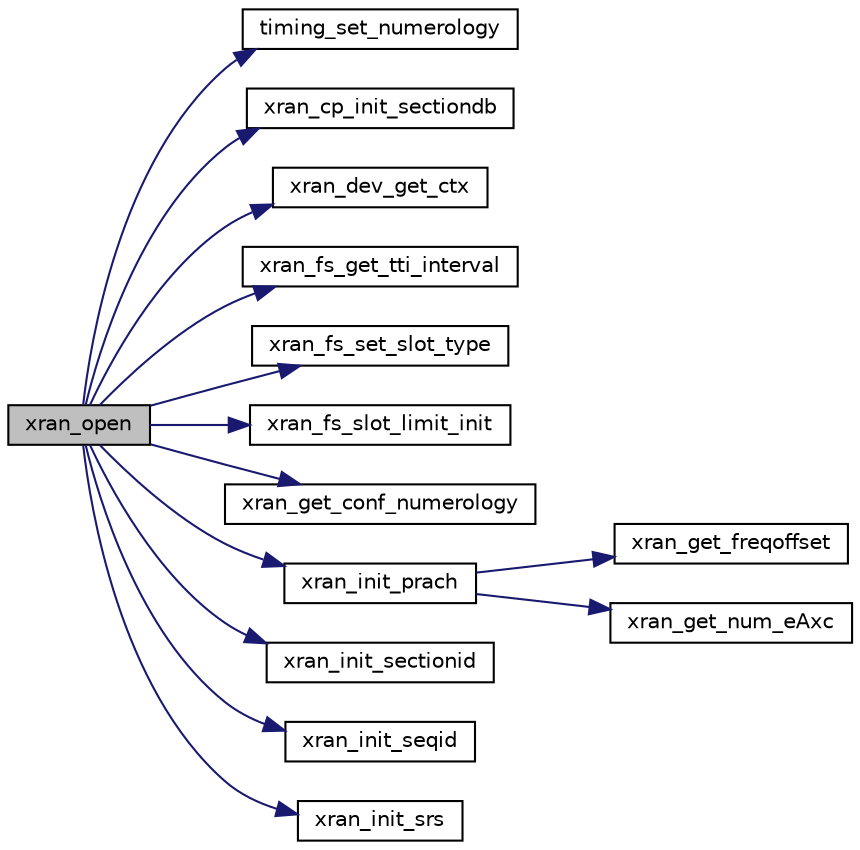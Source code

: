 digraph "xran_open"
{
 // LATEX_PDF_SIZE
  edge [fontname="Helvetica",fontsize="10",labelfontname="Helvetica",labelfontsize="10"];
  node [fontname="Helvetica",fontsize="10",shape=record];
  rankdir="LR";
  Node1 [label="xran_open",height=0.2,width=0.4,color="black", fillcolor="grey75", style="filled", fontcolor="black",tooltip=" "];
  Node1 -> Node2 [color="midnightblue",fontsize="10",style="solid",fontname="Helvetica"];
  Node2 [label="timing_set_numerology",height=0.2,width=0.4,color="black", fillcolor="white", style="filled",URL="$xran__timer_8h.html#a6c1790e87767257159038d0d98a393e6",tooltip=" "];
  Node1 -> Node3 [color="midnightblue",fontsize="10",style="solid",fontname="Helvetica"];
  Node3 [label="xran_cp_init_sectiondb",height=0.2,width=0.4,color="black", fillcolor="white", style="filled",URL="$xran__cp__api_8h.html#a3ca98b2a49501149a7b5baf9174897d8",tooltip="Initialize section database. Allocate required memory space to store section information...."];
  Node1 -> Node4 [color="midnightblue",fontsize="10",style="solid",fontname="Helvetica"];
  Node4 [label="xran_dev_get_ctx",height=0.2,width=0.4,color="black", fillcolor="white", style="filled",URL="$xran__main_8c.html#aa09e72e94d2a1d891e86f4c09b0f8b21",tooltip=" "];
  Node1 -> Node5 [color="midnightblue",fontsize="10",style="solid",fontname="Helvetica"];
  Node5 [label="xran_fs_get_tti_interval",height=0.2,width=0.4,color="black", fillcolor="white", style="filled",URL="$xran__frame__struct_8c.html#a8e8598556da3e49fa48cb646c24162fa",tooltip=" "];
  Node1 -> Node6 [color="midnightblue",fontsize="10",style="solid",fontname="Helvetica"];
  Node6 [label="xran_fs_set_slot_type",height=0.2,width=0.4,color="black", fillcolor="white", style="filled",URL="$xran__frame__struct_8c.html#a075025c7652869adb79799313aab4f64",tooltip=" "];
  Node1 -> Node7 [color="midnightblue",fontsize="10",style="solid",fontname="Helvetica"];
  Node7 [label="xran_fs_slot_limit_init",height=0.2,width=0.4,color="black", fillcolor="white", style="filled",URL="$xran__frame__struct_8c.html#a2fd9b68ce2fa4734a021203b320e4e04",tooltip=" "];
  Node1 -> Node8 [color="midnightblue",fontsize="10",style="solid",fontname="Helvetica"];
  Node8 [label="xran_get_conf_numerology",height=0.2,width=0.4,color="black", fillcolor="white", style="filled",URL="$xran__main_8c.html#ae6070ee9caf6a7ea8d7ef052ed0a559a",tooltip="Get the configuration of nummerology."];
  Node1 -> Node9 [color="midnightblue",fontsize="10",style="solid",fontname="Helvetica"];
  Node9 [label="xran_init_prach",height=0.2,width=0.4,color="black", fillcolor="white", style="filled",URL="$xran__main_8c.html#a00025c5bad7b7b6eea4374226f8c54bb",tooltip=" "];
  Node9 -> Node10 [color="midnightblue",fontsize="10",style="solid",fontname="Helvetica"];
  Node10 [label="xran_get_freqoffset",height=0.2,width=0.4,color="black", fillcolor="white", style="filled",URL="$xran__cp__api_8h.html#a4b7c2b7f89a0a04b07426e6adbecdb27",tooltip=" "];
  Node9 -> Node11 [color="midnightblue",fontsize="10",style="solid",fontname="Helvetica"];
  Node11 [label="xran_get_num_eAxc",height=0.2,width=0.4,color="black", fillcolor="white", style="filled",URL="$xran__main_8c.html#a3fc01469558ddf728239d59038ac5803",tooltip="Get the configuration of the number of antenna for UL."];
  Node1 -> Node12 [color="midnightblue",fontsize="10",style="solid",fontname="Helvetica"];
  Node12 [label="xran_init_sectionid",height=0.2,width=0.4,color="black", fillcolor="white", style="filled",URL="$xran__main_8c.html#a54de92e0ced826beeb759580d170562b",tooltip=" "];
  Node1 -> Node13 [color="midnightblue",fontsize="10",style="solid",fontname="Helvetica"];
  Node13 [label="xran_init_seqid",height=0.2,width=0.4,color="black", fillcolor="white", style="filled",URL="$xran__main_8c.html#a7a3c06a23d41de0038747348be9bb9da",tooltip=" "];
  Node1 -> Node14 [color="midnightblue",fontsize="10",style="solid",fontname="Helvetica"];
  Node14 [label="xran_init_srs",height=0.2,width=0.4,color="black", fillcolor="white", style="filled",URL="$xran__main_8c.html#acb5dd6ae5569cb3090d441c800068244",tooltip=" "];
}
